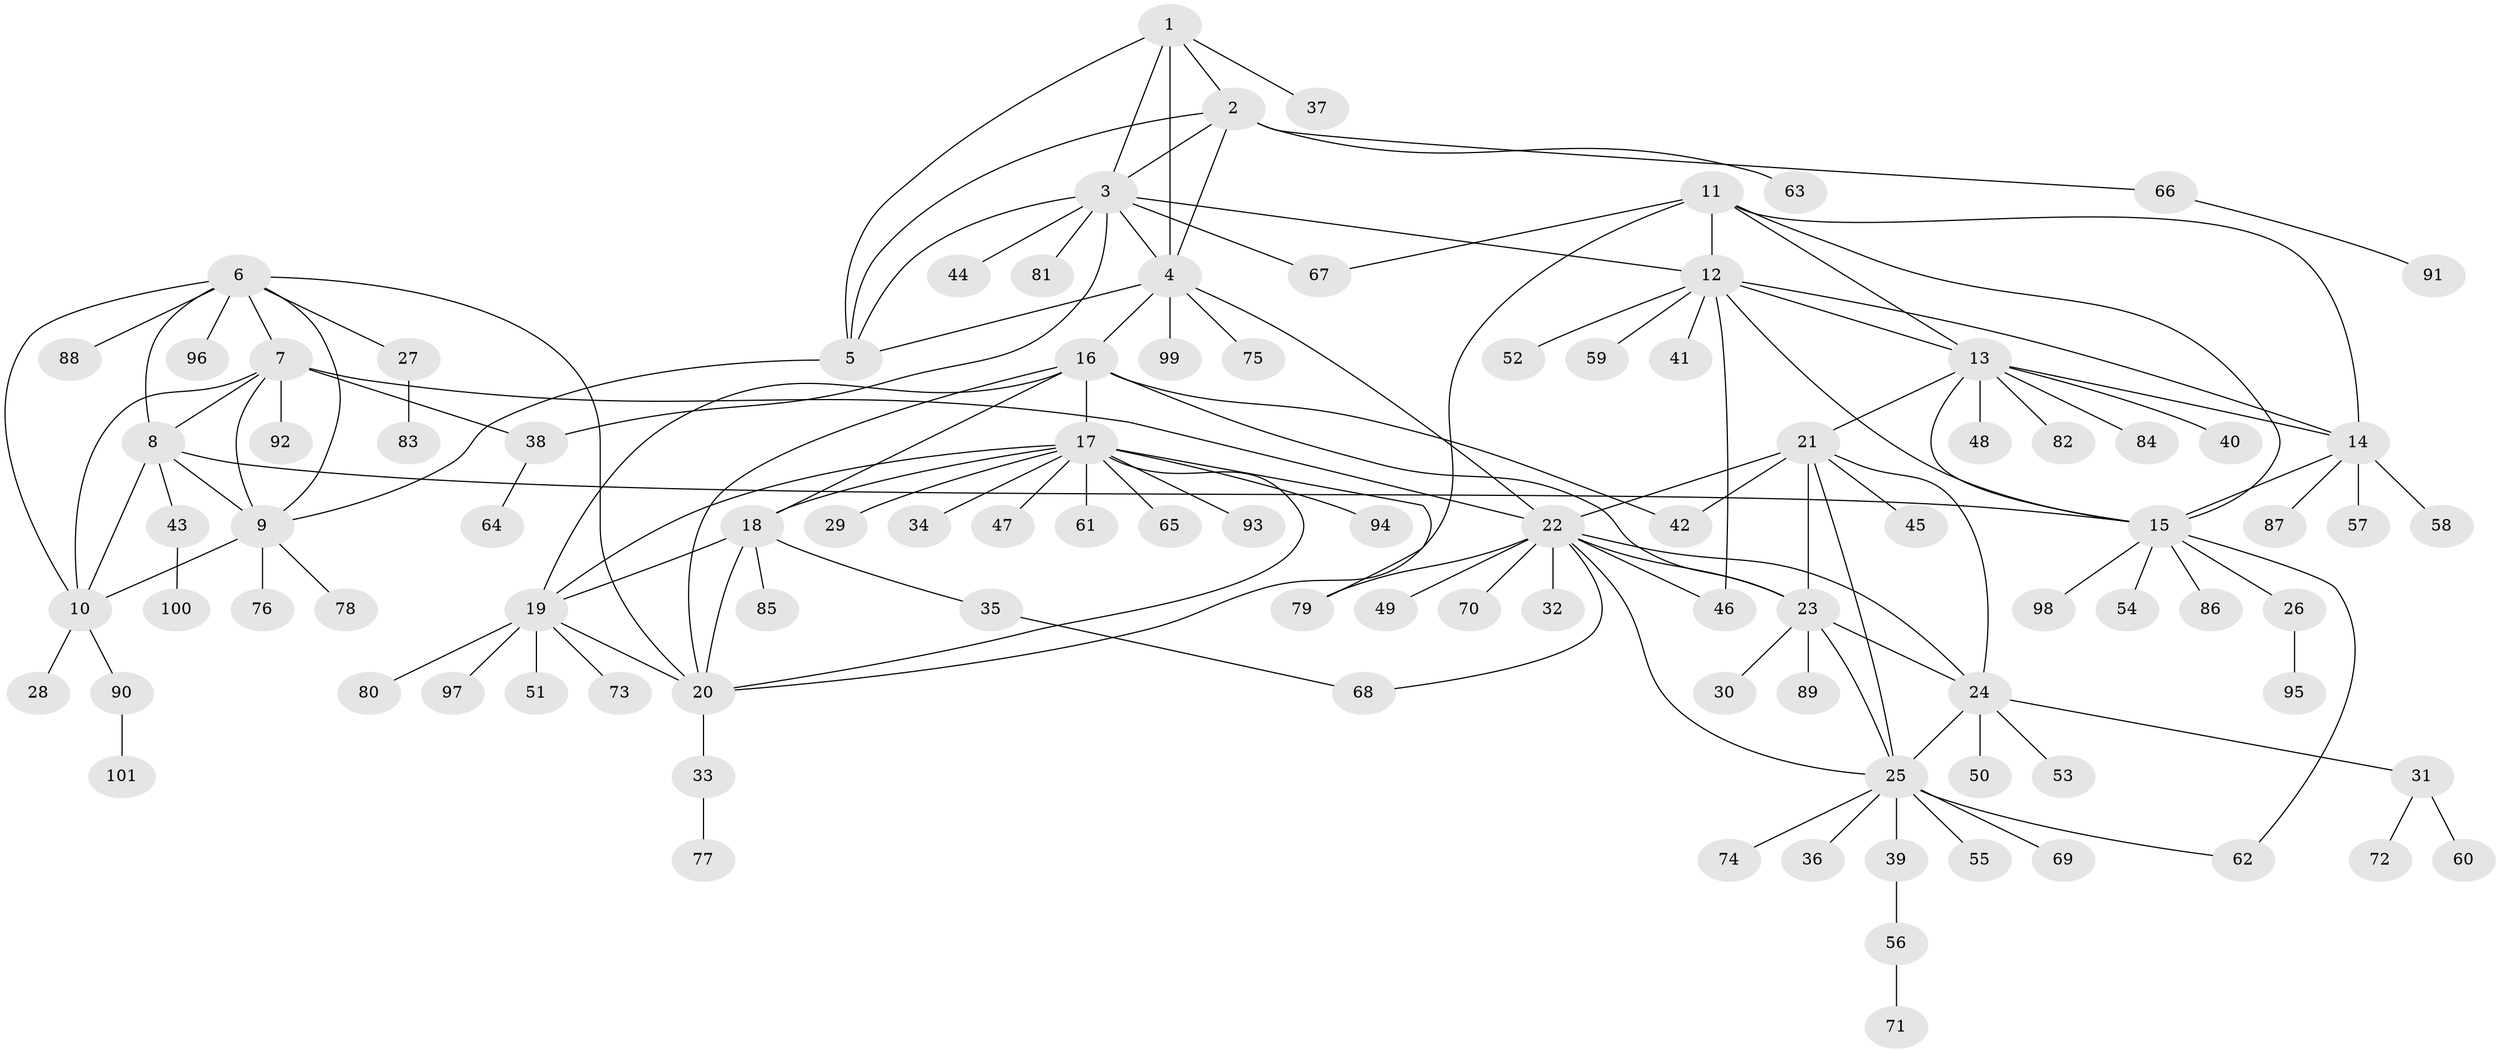 // Generated by graph-tools (version 1.1) at 2025/50/03/09/25 03:50:33]
// undirected, 101 vertices, 143 edges
graph export_dot {
graph [start="1"]
  node [color=gray90,style=filled];
  1;
  2;
  3;
  4;
  5;
  6;
  7;
  8;
  9;
  10;
  11;
  12;
  13;
  14;
  15;
  16;
  17;
  18;
  19;
  20;
  21;
  22;
  23;
  24;
  25;
  26;
  27;
  28;
  29;
  30;
  31;
  32;
  33;
  34;
  35;
  36;
  37;
  38;
  39;
  40;
  41;
  42;
  43;
  44;
  45;
  46;
  47;
  48;
  49;
  50;
  51;
  52;
  53;
  54;
  55;
  56;
  57;
  58;
  59;
  60;
  61;
  62;
  63;
  64;
  65;
  66;
  67;
  68;
  69;
  70;
  71;
  72;
  73;
  74;
  75;
  76;
  77;
  78;
  79;
  80;
  81;
  82;
  83;
  84;
  85;
  86;
  87;
  88;
  89;
  90;
  91;
  92;
  93;
  94;
  95;
  96;
  97;
  98;
  99;
  100;
  101;
  1 -- 2;
  1 -- 3;
  1 -- 4;
  1 -- 5;
  1 -- 37;
  2 -- 3;
  2 -- 4;
  2 -- 5;
  2 -- 63;
  2 -- 66;
  3 -- 4;
  3 -- 5;
  3 -- 12;
  3 -- 38;
  3 -- 44;
  3 -- 67;
  3 -- 81;
  4 -- 5;
  4 -- 16;
  4 -- 22;
  4 -- 75;
  4 -- 99;
  5 -- 9;
  6 -- 7;
  6 -- 8;
  6 -- 9;
  6 -- 10;
  6 -- 20;
  6 -- 27;
  6 -- 88;
  6 -- 96;
  7 -- 8;
  7 -- 9;
  7 -- 10;
  7 -- 22;
  7 -- 38;
  7 -- 92;
  8 -- 9;
  8 -- 10;
  8 -- 15;
  8 -- 43;
  9 -- 10;
  9 -- 76;
  9 -- 78;
  10 -- 28;
  10 -- 90;
  11 -- 12;
  11 -- 13;
  11 -- 14;
  11 -- 15;
  11 -- 20;
  11 -- 67;
  12 -- 13;
  12 -- 14;
  12 -- 15;
  12 -- 41;
  12 -- 46;
  12 -- 52;
  12 -- 59;
  13 -- 14;
  13 -- 15;
  13 -- 21;
  13 -- 40;
  13 -- 48;
  13 -- 82;
  13 -- 84;
  14 -- 15;
  14 -- 57;
  14 -- 58;
  14 -- 87;
  15 -- 26;
  15 -- 54;
  15 -- 62;
  15 -- 86;
  15 -- 98;
  16 -- 17;
  16 -- 18;
  16 -- 19;
  16 -- 20;
  16 -- 23;
  16 -- 42;
  17 -- 18;
  17 -- 19;
  17 -- 20;
  17 -- 29;
  17 -- 34;
  17 -- 47;
  17 -- 61;
  17 -- 65;
  17 -- 79;
  17 -- 93;
  17 -- 94;
  18 -- 19;
  18 -- 20;
  18 -- 35;
  18 -- 85;
  19 -- 20;
  19 -- 51;
  19 -- 73;
  19 -- 80;
  19 -- 97;
  20 -- 33;
  21 -- 22;
  21 -- 23;
  21 -- 24;
  21 -- 25;
  21 -- 42;
  21 -- 45;
  22 -- 23;
  22 -- 24;
  22 -- 25;
  22 -- 32;
  22 -- 46;
  22 -- 49;
  22 -- 68;
  22 -- 70;
  22 -- 79;
  23 -- 24;
  23 -- 25;
  23 -- 30;
  23 -- 89;
  24 -- 25;
  24 -- 31;
  24 -- 50;
  24 -- 53;
  25 -- 36;
  25 -- 39;
  25 -- 55;
  25 -- 62;
  25 -- 69;
  25 -- 74;
  26 -- 95;
  27 -- 83;
  31 -- 60;
  31 -- 72;
  33 -- 77;
  35 -- 68;
  38 -- 64;
  39 -- 56;
  43 -- 100;
  56 -- 71;
  66 -- 91;
  90 -- 101;
}
